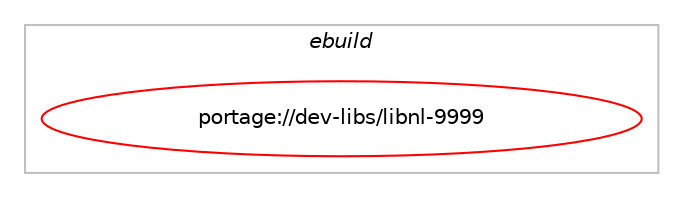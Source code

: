 digraph prolog {

# *************
# Graph options
# *************

newrank=true;
concentrate=true;
compound=true;
graph [rankdir=LR,fontname=Helvetica,fontsize=10,ranksep=1.5];#, ranksep=2.5, nodesep=0.2];
edge  [arrowhead=vee];
node  [fontname=Helvetica,fontsize=10];

# **********
# The ebuild
# **********

subgraph cluster_leftcol {
color=gray;
label=<<i>ebuild</i>>;
id [label="portage://dev-libs/libnl-9999", color=red, width=4, href="../dev-libs/libnl-9999.svg"];
}

# ****************
# The dependencies
# ****************

subgraph cluster_midcol {
color=gray;
label=<<i>dependencies</i>>;
subgraph cluster_compile {
fillcolor="#eeeeee";
style=filled;
label=<<i>compile</i>>;
# *** BEGIN UNKNOWN DEPENDENCY TYPE (TODO) ***
# id -> equal(use_conditional_group(positive,python,portage://dev-libs/libnl-9999,[use_conditional_group(positive,python_targets_python3_10,portage://dev-libs/libnl-9999,[package_dependency(portage://dev-libs/libnl-9999,install,no,dev-lang,python,none,[,,],[slot(3.10)],[])]),use_conditional_group(positive,python_targets_python3_11,portage://dev-libs/libnl-9999,[package_dependency(portage://dev-libs/libnl-9999,install,no,dev-lang,python,none,[,,],[slot(3.11)],[])]),use_conditional_group(positive,python_targets_python3_12,portage://dev-libs/libnl-9999,[package_dependency(portage://dev-libs/libnl-9999,install,no,dev-lang,python,none,[,,],[slot(3.12)],[])])]))
# *** END UNKNOWN DEPENDENCY TYPE (TODO) ***

}
subgraph cluster_compileandrun {
fillcolor="#eeeeee";
style=filled;
label=<<i>compile and run</i>>;
}
subgraph cluster_run {
fillcolor="#eeeeee";
style=filled;
label=<<i>run</i>>;
# *** BEGIN UNKNOWN DEPENDENCY TYPE (TODO) ***
# id -> equal(use_conditional_group(positive,python,portage://dev-libs/libnl-9999,[use_conditional_group(positive,python_targets_python3_10,portage://dev-libs/libnl-9999,[package_dependency(portage://dev-libs/libnl-9999,run,no,dev-lang,python,none,[,,],[slot(3.10)],[])]),use_conditional_group(positive,python_targets_python3_11,portage://dev-libs/libnl-9999,[package_dependency(portage://dev-libs/libnl-9999,run,no,dev-lang,python,none,[,,],[slot(3.11)],[])]),use_conditional_group(positive,python_targets_python3_12,portage://dev-libs/libnl-9999,[package_dependency(portage://dev-libs/libnl-9999,run,no,dev-lang,python,none,[,,],[slot(3.12)],[])])]))
# *** END UNKNOWN DEPENDENCY TYPE (TODO) ***

}
}

# **************
# The candidates
# **************

subgraph cluster_choices {
rank=same;
color=gray;
label=<<i>candidates</i>>;

}

}

